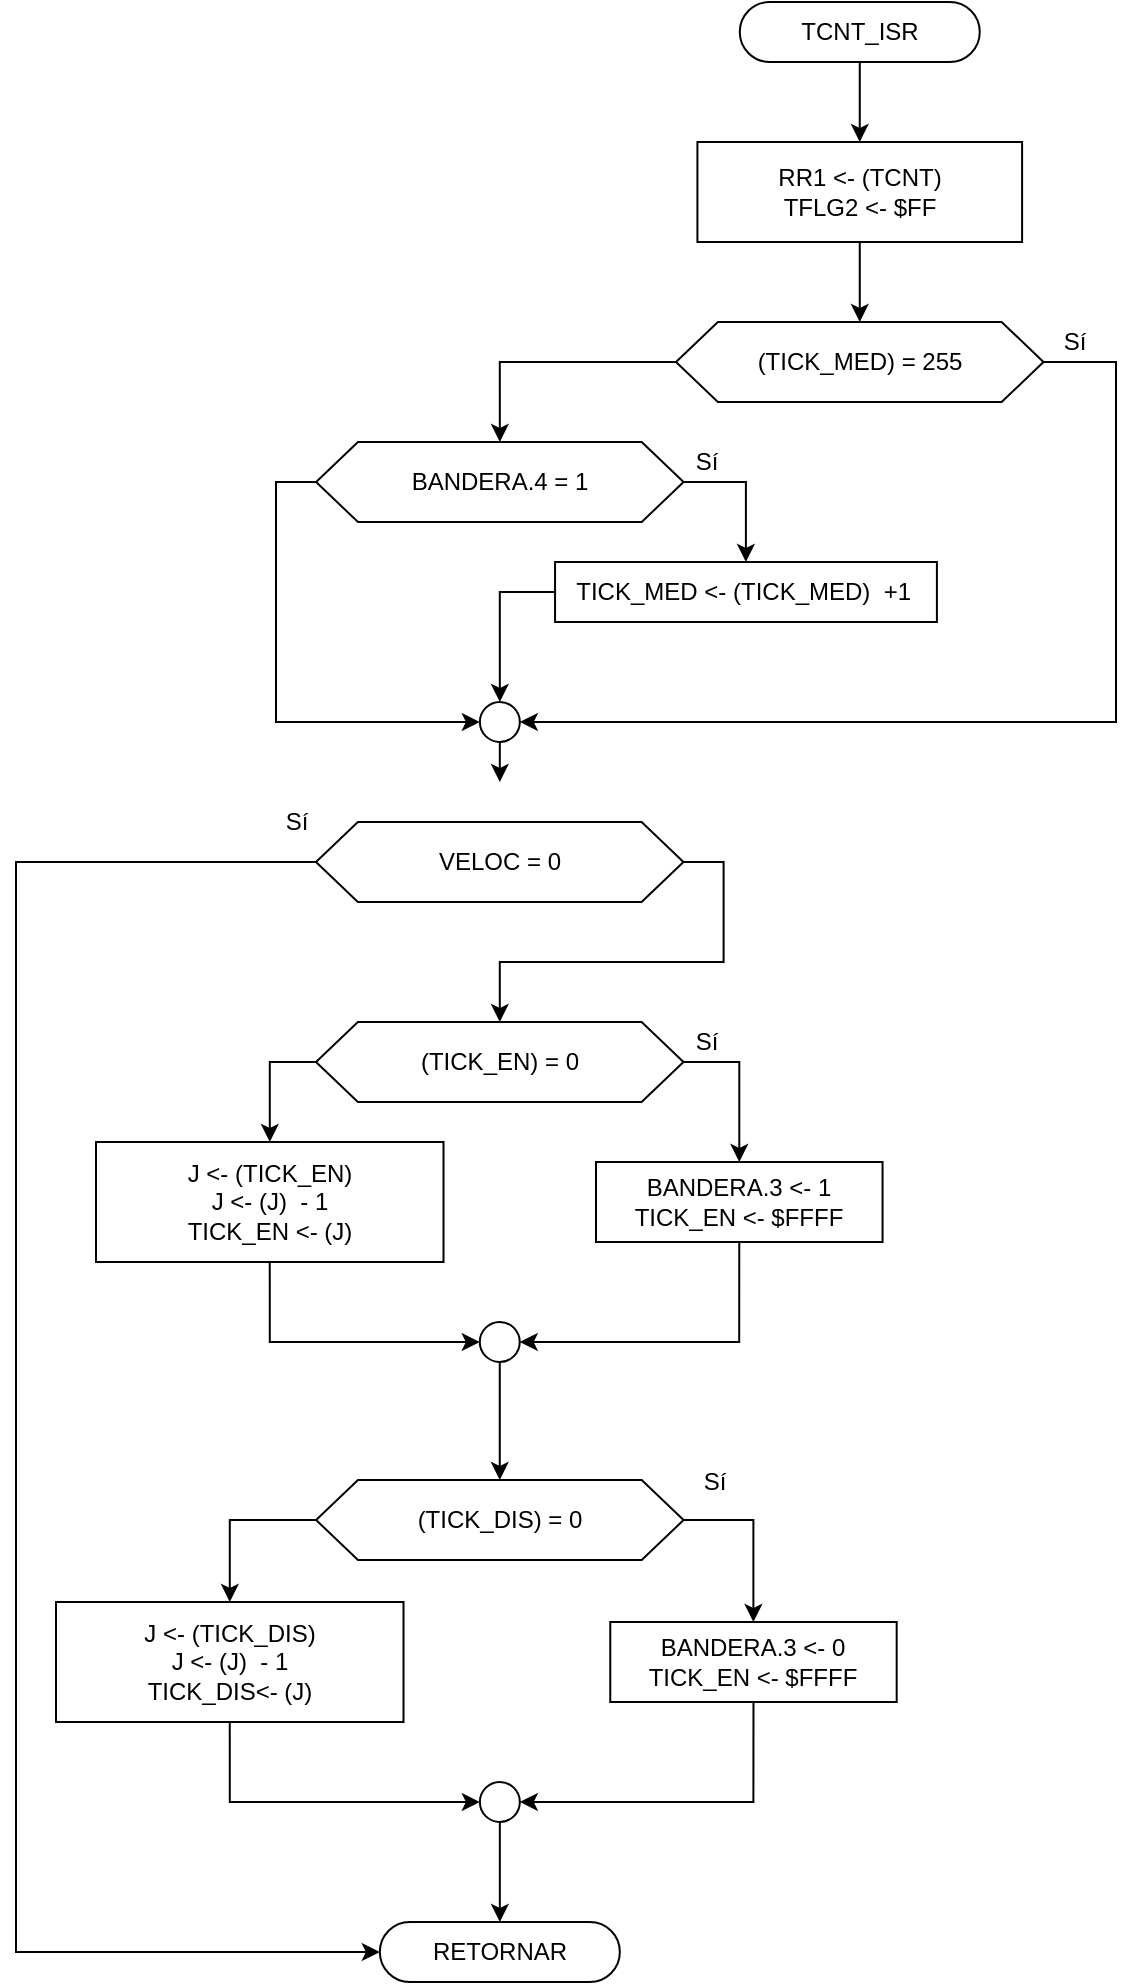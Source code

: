 <mxfile version="13.4.4" type="device"><diagram id="wlnnZQKDocgnqv9miCS1" name="Page-1"><mxGraphModel dx="1528" dy="689" grid="1" gridSize="10" guides="1" tooltips="1" connect="1" arrows="1" fold="1" page="1" pageScale="1" pageWidth="827" pageHeight="1169" math="0" shadow="0"><root><mxCell id="0"/><mxCell id="1" parent="0"/><mxCell id="M4_sT3jLmIeKyf5IJR8k-28" style="edgeStyle=orthogonalEdgeStyle;rounded=0;orthogonalLoop=1;jettySize=auto;html=1;exitX=0.5;exitY=1;exitDx=0;exitDy=0;" parent="1" source="M4_sT3jLmIeKyf5IJR8k-1" target="M4_sT3jLmIeKyf5IJR8k-23" edge="1"><mxGeometry relative="1" as="geometry"/></mxCell><mxCell id="M4_sT3jLmIeKyf5IJR8k-31" style="edgeStyle=orthogonalEdgeStyle;rounded=0;orthogonalLoop=1;jettySize=auto;html=1;exitX=0.5;exitY=1;exitDx=0;exitDy=0;" parent="1" source="M4_sT3jLmIeKyf5IJR8k-5" target="M4_sT3jLmIeKyf5IJR8k-12" edge="1"><mxGeometry relative="1" as="geometry"/></mxCell><mxCell id="M4_sT3jLmIeKyf5IJR8k-5" value="" style="ellipse;whiteSpace=wrap;html=1;aspect=fixed;" parent="1" vertex="1"><mxGeometry x="-488.12" y="780" width="20" height="20" as="geometry"/></mxCell><mxCell id="xTaYtGH9gQ_Iyyq7E3z5-24" style="edgeStyle=orthogonalEdgeStyle;rounded=0;orthogonalLoop=1;jettySize=auto;html=1;exitX=0.5;exitY=1;exitDx=0;exitDy=0;entryX=1;entryY=0.5;entryDx=0;entryDy=0;" parent="1" source="M4_sT3jLmIeKyf5IJR8k-6" target="M4_sT3jLmIeKyf5IJR8k-1" edge="1"><mxGeometry relative="1" as="geometry"/></mxCell><mxCell id="M4_sT3jLmIeKyf5IJR8k-6" value="&lt;span&gt;BANDERA.3 &amp;lt;- 0&lt;br&gt;&lt;/span&gt;TICK_EN &amp;lt;- $FFFF&lt;span&gt;&lt;br&gt;&lt;/span&gt;" style="rounded=0;whiteSpace=wrap;html=1;" parent="1" vertex="1"><mxGeometry x="-422.86" y="930" width="143.2" height="40" as="geometry"/></mxCell><mxCell id="xTaYtGH9gQ_Iyyq7E3z5-15" style="edgeStyle=orthogonalEdgeStyle;rounded=0;orthogonalLoop=1;jettySize=auto;html=1;exitX=0;exitY=0.5;exitDx=0;exitDy=0;entryX=0.5;entryY=0;entryDx=0;entryDy=0;" parent="1" source="M4_sT3jLmIeKyf5IJR8k-8" target="xTaYtGH9gQ_Iyyq7E3z5-7" edge="1"><mxGeometry relative="1" as="geometry"/></mxCell><mxCell id="xTaYtGH9gQ_Iyyq7E3z5-17" style="edgeStyle=orthogonalEdgeStyle;rounded=0;orthogonalLoop=1;jettySize=auto;html=1;exitX=1;exitY=0.5;exitDx=0;exitDy=0;entryX=1;entryY=0.5;entryDx=0;entryDy=0;" parent="1" source="M4_sT3jLmIeKyf5IJR8k-8" target="xTaYtGH9gQ_Iyyq7E3z5-11" edge="1"><mxGeometry relative="1" as="geometry"><Array as="points"><mxPoint x="-170" y="300"/><mxPoint x="-170" y="480"/></Array></mxGeometry></mxCell><mxCell id="M4_sT3jLmIeKyf5IJR8k-8" value="(TICK_MED) = 255" style="shape=hexagon;perimeter=hexagonPerimeter2;whiteSpace=wrap;html=1;size=0.114;" parent="1" vertex="1"><mxGeometry x="-390.0" y="280" width="183.76" height="40" as="geometry"/></mxCell><mxCell id="M4_sT3jLmIeKyf5IJR8k-26" style="edgeStyle=orthogonalEdgeStyle;rounded=0;orthogonalLoop=1;jettySize=auto;html=1;exitX=0.5;exitY=1;exitDx=0;exitDy=0;entryX=1;entryY=0.5;entryDx=0;entryDy=0;" parent="1" source="M4_sT3jLmIeKyf5IJR8k-10" target="M4_sT3jLmIeKyf5IJR8k-5" edge="1"><mxGeometry relative="1" as="geometry"/></mxCell><mxCell id="M4_sT3jLmIeKyf5IJR8k-10" value="BANDERA.3 &amp;lt;- 1&lt;br&gt;TICK_EN &amp;lt;- $FFFF" style="rounded=0;whiteSpace=wrap;html=1;" parent="1" vertex="1"><mxGeometry x="-430" y="700" width="143.28" height="40" as="geometry"/></mxCell><mxCell id="M4_sT3jLmIeKyf5IJR8k-27" style="edgeStyle=orthogonalEdgeStyle;rounded=0;orthogonalLoop=1;jettySize=auto;html=1;exitX=1;exitY=0.5;exitDx=0;exitDy=0;" parent="1" source="M4_sT3jLmIeKyf5IJR8k-12" target="M4_sT3jLmIeKyf5IJR8k-6" edge="1"><mxGeometry relative="1" as="geometry"/></mxCell><mxCell id="xTaYtGH9gQ_Iyyq7E3z5-30" style="edgeStyle=orthogonalEdgeStyle;rounded=0;orthogonalLoop=1;jettySize=auto;html=1;exitX=0;exitY=0.5;exitDx=0;exitDy=0;" parent="1" source="M4_sT3jLmIeKyf5IJR8k-12" target="xTaYtGH9gQ_Iyyq7E3z5-29" edge="1"><mxGeometry relative="1" as="geometry"/></mxCell><mxCell id="M4_sT3jLmIeKyf5IJR8k-12" value="(TICK_DIS) = 0" style="shape=hexagon;perimeter=hexagonPerimeter2;whiteSpace=wrap;html=1;size=0.114;" parent="1" vertex="1"><mxGeometry x="-569.96" y="859" width="183.76" height="40" as="geometry"/></mxCell><mxCell id="xTaYtGH9gQ_Iyyq7E3z5-3" style="edgeStyle=orthogonalEdgeStyle;rounded=0;orthogonalLoop=1;jettySize=auto;html=1;exitX=0.5;exitY=1;exitDx=0;exitDy=0;entryX=0.5;entryY=0;entryDx=0;entryDy=0;" parent="1" source="M4_sT3jLmIeKyf5IJR8k-13" target="xTaYtGH9gQ_Iyyq7E3z5-1" edge="1"><mxGeometry relative="1" as="geometry"/></mxCell><mxCell id="M4_sT3jLmIeKyf5IJR8k-13" value="TCNT_ISR" style="rounded=1;whiteSpace=wrap;html=1;fontSize=12;glass=0;strokeWidth=1;shadow=0;arcSize=50;" parent="1" vertex="1"><mxGeometry x="-358.12" y="120" width="120" height="30" as="geometry"/></mxCell><mxCell id="xTaYtGH9gQ_Iyyq7E3z5-19" style="edgeStyle=orthogonalEdgeStyle;rounded=0;orthogonalLoop=1;jettySize=auto;html=1;exitX=0;exitY=0.5;exitDx=0;exitDy=0;" parent="1" source="M4_sT3jLmIeKyf5IJR8k-14" target="xTaYtGH9gQ_Iyyq7E3z5-18" edge="1"><mxGeometry relative="1" as="geometry"/></mxCell><mxCell id="xTaYtGH9gQ_Iyyq7E3z5-21" style="edgeStyle=orthogonalEdgeStyle;rounded=0;orthogonalLoop=1;jettySize=auto;html=1;exitX=1;exitY=0.5;exitDx=0;exitDy=0;" parent="1" source="M4_sT3jLmIeKyf5IJR8k-14" target="M4_sT3jLmIeKyf5IJR8k-10" edge="1"><mxGeometry relative="1" as="geometry"/></mxCell><mxCell id="M4_sT3jLmIeKyf5IJR8k-14" value="(TICK_EN) = 0" style="shape=hexagon;perimeter=hexagonPerimeter2;whiteSpace=wrap;html=1;size=0.114;" parent="1" vertex="1"><mxGeometry x="-570.0" y="630" width="183.76" height="40" as="geometry"/></mxCell><mxCell id="M4_sT3jLmIeKyf5IJR8k-20" value="Sí" style="text;html=1;align=center;verticalAlign=middle;resizable=0;points=[];autosize=1;" parent="1" vertex="1"><mxGeometry x="-390" y="630" width="30" height="20" as="geometry"/></mxCell><mxCell id="M4_sT3jLmIeKyf5IJR8k-23" value="RETORNAR" style="rounded=1;whiteSpace=wrap;html=1;fontSize=12;glass=0;strokeWidth=1;shadow=0;arcSize=50;" parent="1" vertex="1"><mxGeometry x="-538.08" y="1080" width="120" height="30" as="geometry"/></mxCell><mxCell id="M4_sT3jLmIeKyf5IJR8k-35" value="Sí" style="text;html=1;align=center;verticalAlign=middle;resizable=0;points=[];autosize=1;" parent="1" vertex="1"><mxGeometry x="-386.25" y="850" width="30" height="20" as="geometry"/></mxCell><mxCell id="xTaYtGH9gQ_Iyyq7E3z5-4" style="edgeStyle=orthogonalEdgeStyle;rounded=0;orthogonalLoop=1;jettySize=auto;html=1;exitX=0.5;exitY=1;exitDx=0;exitDy=0;" parent="1" source="xTaYtGH9gQ_Iyyq7E3z5-1" target="M4_sT3jLmIeKyf5IJR8k-8" edge="1"><mxGeometry relative="1" as="geometry"/></mxCell><mxCell id="xTaYtGH9gQ_Iyyq7E3z5-1" value="RR1 &amp;lt;- (TCNT)&lt;br&gt;TFLG2 &amp;lt;- $FF&lt;br&gt;" style="rounded=0;whiteSpace=wrap;html=1;" parent="1" vertex="1"><mxGeometry x="-379.29" y="190" width="162.34" height="50" as="geometry"/></mxCell><mxCell id="xTaYtGH9gQ_Iyyq7E3z5-10" style="edgeStyle=orthogonalEdgeStyle;rounded=0;orthogonalLoop=1;jettySize=auto;html=1;exitX=1;exitY=0.5;exitDx=0;exitDy=0;" parent="1" source="xTaYtGH9gQ_Iyyq7E3z5-7" target="xTaYtGH9gQ_Iyyq7E3z5-9" edge="1"><mxGeometry relative="1" as="geometry"/></mxCell><mxCell id="xTaYtGH9gQ_Iyyq7E3z5-12" style="edgeStyle=orthogonalEdgeStyle;rounded=0;orthogonalLoop=1;jettySize=auto;html=1;exitX=0;exitY=0.5;exitDx=0;exitDy=0;entryX=0;entryY=0.5;entryDx=0;entryDy=0;" parent="1" source="xTaYtGH9gQ_Iyyq7E3z5-7" target="xTaYtGH9gQ_Iyyq7E3z5-11" edge="1"><mxGeometry relative="1" as="geometry"/></mxCell><mxCell id="xTaYtGH9gQ_Iyyq7E3z5-7" value="BANDERA.4 = 1" style="shape=hexagon;perimeter=hexagonPerimeter2;whiteSpace=wrap;html=1;size=0.114;" parent="1" vertex="1"><mxGeometry x="-569.96" y="340" width="183.76" height="40" as="geometry"/></mxCell><mxCell id="xTaYtGH9gQ_Iyyq7E3z5-16" style="edgeStyle=orthogonalEdgeStyle;rounded=0;orthogonalLoop=1;jettySize=auto;html=1;exitX=0;exitY=0.5;exitDx=0;exitDy=0;" parent="1" source="xTaYtGH9gQ_Iyyq7E3z5-9" target="xTaYtGH9gQ_Iyyq7E3z5-11" edge="1"><mxGeometry relative="1" as="geometry"/></mxCell><mxCell id="xTaYtGH9gQ_Iyyq7E3z5-9" value="TICK_MED &amp;lt;- (TICK_MED)&amp;nbsp; +1&amp;nbsp;" style="rounded=0;whiteSpace=wrap;html=1;" parent="1" vertex="1"><mxGeometry x="-450.47" y="400" width="190.92" height="30" as="geometry"/></mxCell><mxCell id="FwrtoAAMlaE16Vvf5kcf-2" value="" style="edgeStyle=orthogonalEdgeStyle;rounded=0;orthogonalLoop=1;jettySize=auto;html=1;" edge="1" parent="1" source="xTaYtGH9gQ_Iyyq7E3z5-11"><mxGeometry relative="1" as="geometry"><mxPoint x="-478.08" y="510" as="targetPoint"/></mxGeometry></mxCell><mxCell id="xTaYtGH9gQ_Iyyq7E3z5-11" value="" style="ellipse;whiteSpace=wrap;html=1;aspect=fixed;" parent="1" vertex="1"><mxGeometry x="-488.08" y="470" width="20" height="20" as="geometry"/></mxCell><mxCell id="xTaYtGH9gQ_Iyyq7E3z5-20" style="edgeStyle=orthogonalEdgeStyle;rounded=0;orthogonalLoop=1;jettySize=auto;html=1;exitX=0.5;exitY=1;exitDx=0;exitDy=0;entryX=0;entryY=0.5;entryDx=0;entryDy=0;" parent="1" source="xTaYtGH9gQ_Iyyq7E3z5-18" target="M4_sT3jLmIeKyf5IJR8k-5" edge="1"><mxGeometry relative="1" as="geometry"/></mxCell><mxCell id="xTaYtGH9gQ_Iyyq7E3z5-18" value="J &amp;lt;- (TICK_EN)&lt;br&gt;J &amp;lt;- (J)&amp;nbsp; - 1&lt;br&gt;TICK_EN &amp;lt;- (J)" style="rounded=0;whiteSpace=wrap;html=1;" parent="1" vertex="1"><mxGeometry x="-680" y="690" width="173.75" height="60" as="geometry"/></mxCell><mxCell id="M4_sT3jLmIeKyf5IJR8k-1" value="" style="ellipse;whiteSpace=wrap;html=1;aspect=fixed;" parent="1" vertex="1"><mxGeometry x="-488.08" y="1010" width="20" height="20" as="geometry"/></mxCell><mxCell id="xTaYtGH9gQ_Iyyq7E3z5-31" style="edgeStyle=orthogonalEdgeStyle;rounded=0;orthogonalLoop=1;jettySize=auto;html=1;exitX=0.5;exitY=1;exitDx=0;exitDy=0;entryX=0;entryY=0.5;entryDx=0;entryDy=0;" parent="1" source="xTaYtGH9gQ_Iyyq7E3z5-29" target="M4_sT3jLmIeKyf5IJR8k-1" edge="1"><mxGeometry relative="1" as="geometry"/></mxCell><mxCell id="xTaYtGH9gQ_Iyyq7E3z5-29" value="J &amp;lt;- (TICK_DIS)&lt;br&gt;J &amp;lt;- (J)&amp;nbsp; - 1&lt;br&gt;TICK_DIS&amp;lt;- (J)" style="rounded=0;whiteSpace=wrap;html=1;" parent="1" vertex="1"><mxGeometry x="-700" y="920" width="173.75" height="60" as="geometry"/></mxCell><mxCell id="xTaYtGH9gQ_Iyyq7E3z5-32" value="Sí" style="text;html=1;align=center;verticalAlign=middle;resizable=0;points=[];autosize=1;" parent="1" vertex="1"><mxGeometry x="-206.24" y="280" width="30" height="20" as="geometry"/></mxCell><mxCell id="FwrtoAAMlaE16Vvf5kcf-1" value="Sí" style="text;html=1;align=center;verticalAlign=middle;resizable=0;points=[];autosize=1;" vertex="1" parent="1"><mxGeometry x="-390" y="340" width="30" height="20" as="geometry"/></mxCell><mxCell id="FwrtoAAMlaE16Vvf5kcf-4" style="edgeStyle=orthogonalEdgeStyle;rounded=0;orthogonalLoop=1;jettySize=auto;html=1;exitX=1;exitY=0.5;exitDx=0;exitDy=0;" edge="1" parent="1" source="FwrtoAAMlaE16Vvf5kcf-3" target="M4_sT3jLmIeKyf5IJR8k-14"><mxGeometry relative="1" as="geometry"/></mxCell><mxCell id="FwrtoAAMlaE16Vvf5kcf-5" style="edgeStyle=orthogonalEdgeStyle;rounded=0;orthogonalLoop=1;jettySize=auto;html=1;exitX=0;exitY=0.5;exitDx=0;exitDy=0;entryX=0;entryY=0.5;entryDx=0;entryDy=0;" edge="1" parent="1" source="FwrtoAAMlaE16Vvf5kcf-3" target="M4_sT3jLmIeKyf5IJR8k-23"><mxGeometry relative="1" as="geometry"><Array as="points"><mxPoint x="-720" y="550"/><mxPoint x="-720" y="1095"/></Array></mxGeometry></mxCell><mxCell id="FwrtoAAMlaE16Vvf5kcf-3" value="VELOC = 0" style="shape=hexagon;perimeter=hexagonPerimeter2;whiteSpace=wrap;html=1;size=0.114;" vertex="1" parent="1"><mxGeometry x="-570.01" y="530" width="183.76" height="40" as="geometry"/></mxCell><mxCell id="2" value="Sí" style="text;html=1;align=center;verticalAlign=middle;resizable=0;points=[];autosize=1;" vertex="1" parent="1"><mxGeometry x="-595" y="520" width="30" height="20" as="geometry"/></mxCell></root></mxGraphModel></diagram></mxfile>